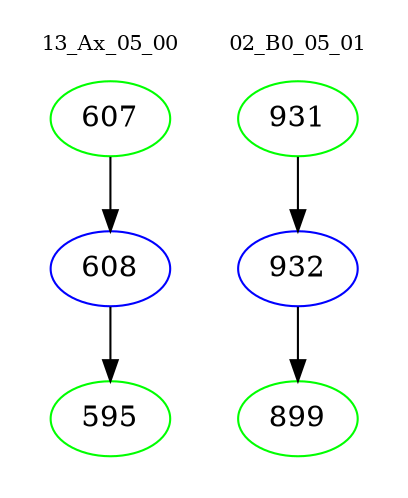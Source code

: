 digraph{
subgraph cluster_0 {
color = white
label = "13_Ax_05_00";
fontsize=10;
T0_607 [label="607", color="green"]
T0_607 -> T0_608 [color="black"]
T0_608 [label="608", color="blue"]
T0_608 -> T0_595 [color="black"]
T0_595 [label="595", color="green"]
}
subgraph cluster_1 {
color = white
label = "02_B0_05_01";
fontsize=10;
T1_931 [label="931", color="green"]
T1_931 -> T1_932 [color="black"]
T1_932 [label="932", color="blue"]
T1_932 -> T1_899 [color="black"]
T1_899 [label="899", color="green"]
}
}
